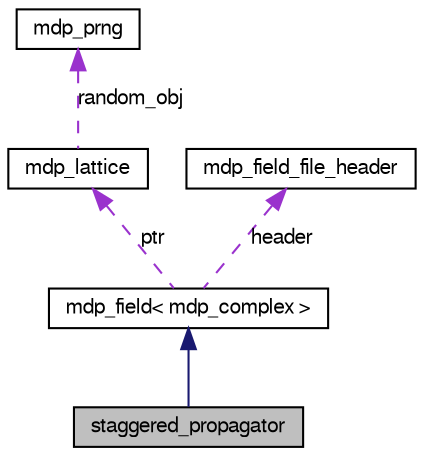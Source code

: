 digraph G
{
  edge [fontname="FreeSans",fontsize="10",labelfontname="FreeSans",labelfontsize="10"];
  node [fontname="FreeSans",fontsize="10",shape=record];
  Node1 [label="staggered_propagator",height=0.2,width=0.4,color="black", fillcolor="grey75", style="filled" fontcolor="black"];
  Node2 -> Node1 [dir=back,color="midnightblue",fontsize="10",style="solid",fontname="FreeSans"];
  Node2 [label="mdp_field\< mdp_complex \>",height=0.2,width=0.4,color="black", fillcolor="white", style="filled",URL="$classmdp__field.html"];
  Node3 -> Node2 [dir=back,color="darkorchid3",fontsize="10",style="dashed",label="ptr",fontname="FreeSans"];
  Node3 [label="mdp_lattice",height=0.2,width=0.4,color="black", fillcolor="white", style="filled",URL="$classmdp__lattice.html",tooltip="distributed lattice object"];
  Node4 -> Node3 [dir=back,color="darkorchid3",fontsize="10",style="dashed",label="random_obj",fontname="FreeSans"];
  Node4 [label="mdp_prng",height=0.2,width=0.4,color="black", fillcolor="white", style="filled",URL="$classmdp__prng.html",tooltip="Marsaglia&#39;s random number generator (same as UKQCD)."];
  Node5 -> Node2 [dir=back,color="darkorchid3",fontsize="10",style="dashed",label="header",fontname="FreeSans"];
  Node5 [label="mdp_field_file_header",height=0.2,width=0.4,color="black", fillcolor="white", style="filled",URL="$classmdp__field__file__header.html",tooltip="header for field file IO"];
}
